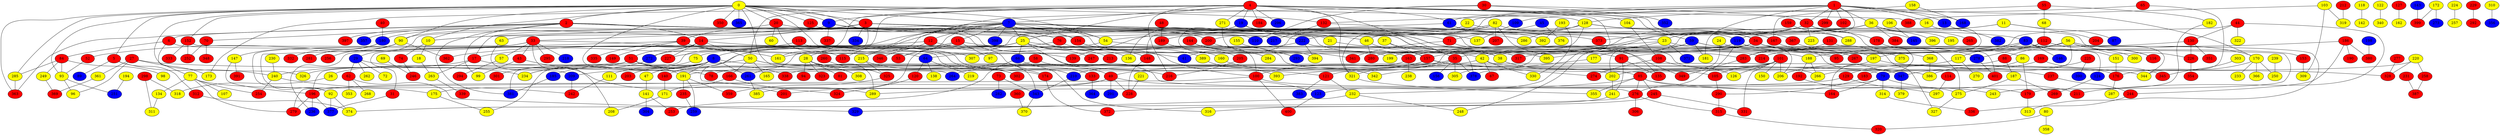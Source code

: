 graph {
0 [style = filled fillcolor = yellow];
1 [style = filled fillcolor = red];
2 [style = filled fillcolor = red];
3 [style = filled fillcolor = red];
4 [style = filled fillcolor = red];
5 [style = filled fillcolor = red];
6 [style = filled fillcolor = red];
7 [style = filled fillcolor = blue];
8 [style = filled fillcolor = blue];
9 [style = filled fillcolor = blue];
10 [style = filled fillcolor = yellow];
11 [style = filled fillcolor = yellow];
12 [style = filled fillcolor = red];
13 [style = filled fillcolor = blue];
14 [style = filled fillcolor = red];
15 [style = filled fillcolor = red];
16 [style = filled fillcolor = yellow];
17 [style = filled fillcolor = red];
18 [style = filled fillcolor = yellow];
19 [style = filled fillcolor = blue];
20 [style = filled fillcolor = red];
21 [style = filled fillcolor = yellow];
22 [style = filled fillcolor = yellow];
23 [style = filled fillcolor = yellow];
24 [style = filled fillcolor = yellow];
25 [style = filled fillcolor = yellow];
26 [style = filled fillcolor = yellow];
27 [style = filled fillcolor = red];
28 [style = filled fillcolor = yellow];
29 [style = filled fillcolor = blue];
30 [style = filled fillcolor = red];
31 [style = filled fillcolor = red];
32 [style = filled fillcolor = red];
33 [style = filled fillcolor = red];
34 [style = filled fillcolor = red];
35 [style = filled fillcolor = red];
36 [style = filled fillcolor = yellow];
37 [style = filled fillcolor = yellow];
38 [style = filled fillcolor = yellow];
39 [style = filled fillcolor = red];
40 [style = filled fillcolor = red];
41 [style = filled fillcolor = blue];
42 [style = filled fillcolor = yellow];
43 [style = filled fillcolor = red];
44 [style = filled fillcolor = red];
45 [style = filled fillcolor = blue];
46 [style = filled fillcolor = yellow];
47 [style = filled fillcolor = yellow];
48 [style = filled fillcolor = red];
49 [style = filled fillcolor = red];
50 [style = filled fillcolor = yellow];
51 [style = filled fillcolor = red];
52 [style = filled fillcolor = red];
53 [style = filled fillcolor = red];
54 [style = filled fillcolor = yellow];
55 [style = filled fillcolor = red];
56 [style = filled fillcolor = yellow];
57 [style = filled fillcolor = yellow];
58 [style = filled fillcolor = red];
59 [style = filled fillcolor = blue];
60 [style = filled fillcolor = yellow];
61 [style = filled fillcolor = blue];
62 [style = filled fillcolor = red];
63 [style = filled fillcolor = yellow];
64 [style = filled fillcolor = blue];
65 [style = filled fillcolor = red];
66 [style = filled fillcolor = blue];
67 [style = filled fillcolor = red];
68 [style = filled fillcolor = yellow];
69 [style = filled fillcolor = yellow];
70 [style = filled fillcolor = red];
71 [style = filled fillcolor = red];
72 [style = filled fillcolor = yellow];
73 [style = filled fillcolor = red];
74 [style = filled fillcolor = red];
75 [style = filled fillcolor = yellow];
76 [style = filled fillcolor = red];
77 [style = filled fillcolor = yellow];
78 [style = filled fillcolor = red];
79 [style = filled fillcolor = blue];
80 [style = filled fillcolor = yellow];
81 [style = filled fillcolor = red];
82 [style = filled fillcolor = yellow];
83 [style = filled fillcolor = blue];
84 [style = filled fillcolor = red];
85 [style = filled fillcolor = red];
86 [style = filled fillcolor = yellow];
87 [style = filled fillcolor = blue];
88 [style = filled fillcolor = red];
89 [style = filled fillcolor = blue];
90 [style = filled fillcolor = yellow];
91 [style = filled fillcolor = red];
92 [style = filled fillcolor = yellow];
93 [style = filled fillcolor = yellow];
94 [style = filled fillcolor = red];
95 [style = filled fillcolor = red];
96 [style = filled fillcolor = yellow];
97 [style = filled fillcolor = yellow];
98 [style = filled fillcolor = yellow];
99 [style = filled fillcolor = yellow];
100 [style = filled fillcolor = red];
101 [style = filled fillcolor = red];
102 [style = filled fillcolor = red];
103 [style = filled fillcolor = yellow];
104 [style = filled fillcolor = yellow];
105 [style = filled fillcolor = red];
106 [style = filled fillcolor = yellow];
107 [style = filled fillcolor = yellow];
108 [style = filled fillcolor = red];
109 [style = filled fillcolor = blue];
110 [style = filled fillcolor = blue];
111 [style = filled fillcolor = yellow];
112 [style = filled fillcolor = red];
113 [style = filled fillcolor = red];
114 [style = filled fillcolor = red];
115 [style = filled fillcolor = red];
116 [style = filled fillcolor = red];
117 [style = filled fillcolor = yellow];
118 [style = filled fillcolor = yellow];
119 [style = filled fillcolor = blue];
120 [style = filled fillcolor = red];
121 [style = filled fillcolor = red];
122 [style = filled fillcolor = yellow];
123 [style = filled fillcolor = blue];
124 [style = filled fillcolor = blue];
125 [style = filled fillcolor = red];
126 [style = filled fillcolor = yellow];
127 [style = filled fillcolor = red];
128 [style = filled fillcolor = yellow];
129 [style = filled fillcolor = red];
130 [style = filled fillcolor = red];
131 [style = filled fillcolor = red];
132 [style = filled fillcolor = red];
133 [style = filled fillcolor = red];
134 [style = filled fillcolor = yellow];
135 [style = filled fillcolor = red];
136 [style = filled fillcolor = yellow];
137 [style = filled fillcolor = yellow];
138 [style = filled fillcolor = yellow];
139 [style = filled fillcolor = red];
140 [style = filled fillcolor = red];
141 [style = filled fillcolor = yellow];
142 [style = filled fillcolor = yellow];
143 [style = filled fillcolor = blue];
144 [style = filled fillcolor = red];
145 [style = filled fillcolor = blue];
146 [style = filled fillcolor = blue];
147 [style = filled fillcolor = yellow];
148 [style = filled fillcolor = red];
149 [style = filled fillcolor = red];
150 [style = filled fillcolor = yellow];
151 [style = filled fillcolor = yellow];
152 [style = filled fillcolor = red];
153 [style = filled fillcolor = red];
154 [style = filled fillcolor = red];
155 [style = filled fillcolor = yellow];
156 [style = filled fillcolor = blue];
157 [style = filled fillcolor = red];
158 [style = filled fillcolor = yellow];
159 [style = filled fillcolor = red];
160 [style = filled fillcolor = yellow];
161 [style = filled fillcolor = yellow];
162 [style = filled fillcolor = yellow];
163 [style = filled fillcolor = red];
164 [style = filled fillcolor = red];
165 [style = filled fillcolor = yellow];
166 [style = filled fillcolor = red];
167 [style = filled fillcolor = red];
168 [style = filled fillcolor = blue];
169 [style = filled fillcolor = red];
170 [style = filled fillcolor = yellow];
171 [style = filled fillcolor = yellow];
172 [style = filled fillcolor = yellow];
173 [style = filled fillcolor = yellow];
174 [style = filled fillcolor = red];
175 [style = filled fillcolor = yellow];
176 [style = filled fillcolor = red];
177 [style = filled fillcolor = yellow];
178 [style = filled fillcolor = red];
179 [style = filled fillcolor = red];
180 [style = filled fillcolor = blue];
181 [style = filled fillcolor = yellow];
182 [style = filled fillcolor = yellow];
183 [style = filled fillcolor = red];
184 [style = filled fillcolor = red];
185 [style = filled fillcolor = blue];
186 [style = filled fillcolor = red];
187 [style = filled fillcolor = yellow];
188 [style = filled fillcolor = yellow];
189 [style = filled fillcolor = red];
190 [style = filled fillcolor = red];
191 [style = filled fillcolor = yellow];
192 [style = filled fillcolor = red];
193 [style = filled fillcolor = yellow];
194 [style = filled fillcolor = yellow];
195 [style = filled fillcolor = yellow];
196 [style = filled fillcolor = red];
197 [style = filled fillcolor = yellow];
198 [style = filled fillcolor = blue];
199 [style = filled fillcolor = yellow];
200 [style = filled fillcolor = red];
201 [style = filled fillcolor = red];
202 [style = filled fillcolor = yellow];
203 [style = filled fillcolor = red];
204 [style = filled fillcolor = red];
205 [style = filled fillcolor = red];
206 [style = filled fillcolor = yellow];
207 [style = filled fillcolor = red];
208 [style = filled fillcolor = yellow];
209 [style = filled fillcolor = blue];
210 [style = filled fillcolor = blue];
211 [style = filled fillcolor = red];
212 [style = filled fillcolor = red];
213 [style = filled fillcolor = red];
214 [style = filled fillcolor = red];
215 [style = filled fillcolor = yellow];
216 [style = filled fillcolor = red];
217 [style = filled fillcolor = blue];
218 [style = filled fillcolor = blue];
219 [style = filled fillcolor = yellow];
220 [style = filled fillcolor = yellow];
221 [style = filled fillcolor = yellow];
222 [style = filled fillcolor = blue];
223 [style = filled fillcolor = yellow];
224 [style = filled fillcolor = yellow];
225 [style = filled fillcolor = red];
226 [style = filled fillcolor = red];
227 [style = filled fillcolor = red];
228 [style = filled fillcolor = red];
229 [style = filled fillcolor = red];
230 [style = filled fillcolor = yellow];
231 [style = filled fillcolor = red];
232 [style = filled fillcolor = yellow];
233 [style = filled fillcolor = yellow];
234 [style = filled fillcolor = yellow];
235 [style = filled fillcolor = red];
236 [style = filled fillcolor = blue];
237 [style = filled fillcolor = red];
238 [style = filled fillcolor = yellow];
239 [style = filled fillcolor = yellow];
240 [style = filled fillcolor = yellow];
241 [style = filled fillcolor = yellow];
242 [style = filled fillcolor = red];
243 [style = filled fillcolor = yellow];
244 [style = filled fillcolor = red];
245 [style = filled fillcolor = red];
246 [style = filled fillcolor = red];
247 [style = filled fillcolor = red];
248 [style = filled fillcolor = yellow];
249 [style = filled fillcolor = yellow];
250 [style = filled fillcolor = yellow];
251 [style = filled fillcolor = blue];
252 [style = filled fillcolor = red];
253 [style = filled fillcolor = red];
254 [style = filled fillcolor = red];
255 [style = filled fillcolor = yellow];
256 [style = filled fillcolor = red];
257 [style = filled fillcolor = yellow];
258 [style = filled fillcolor = red];
259 [style = filled fillcolor = blue];
260 [style = filled fillcolor = red];
261 [style = filled fillcolor = blue];
262 [style = filled fillcolor = yellow];
263 [style = filled fillcolor = yellow];
264 [style = filled fillcolor = blue];
265 [style = filled fillcolor = red];
266 [style = filled fillcolor = yellow];
267 [style = filled fillcolor = red];
268 [style = filled fillcolor = yellow];
269 [style = filled fillcolor = red];
270 [style = filled fillcolor = yellow];
271 [style = filled fillcolor = yellow];
272 [style = filled fillcolor = blue];
273 [style = filled fillcolor = blue];
274 [style = filled fillcolor = red];
275 [style = filled fillcolor = yellow];
276 [style = filled fillcolor = red];
277 [style = filled fillcolor = red];
278 [style = filled fillcolor = blue];
279 [style = filled fillcolor = red];
280 [style = filled fillcolor = red];
281 [style = filled fillcolor = red];
282 [style = filled fillcolor = blue];
283 [style = filled fillcolor = red];
284 [style = filled fillcolor = yellow];
285 [style = filled fillcolor = yellow];
286 [style = filled fillcolor = yellow];
287 [style = filled fillcolor = yellow];
288 [style = filled fillcolor = yellow];
289 [style = filled fillcolor = yellow];
290 [style = filled fillcolor = red];
291 [style = filled fillcolor = blue];
292 [style = filled fillcolor = red];
293 [style = filled fillcolor = blue];
294 [style = filled fillcolor = red];
295 [style = filled fillcolor = red];
296 [style = filled fillcolor = blue];
297 [style = filled fillcolor = yellow];
298 [style = filled fillcolor = red];
299 [style = filled fillcolor = red];
300 [style = filled fillcolor = yellow];
301 [style = filled fillcolor = red];
302 [style = filled fillcolor = red];
303 [style = filled fillcolor = yellow];
304 [style = filled fillcolor = blue];
305 [style = filled fillcolor = yellow];
306 [style = filled fillcolor = red];
307 [style = filled fillcolor = yellow];
308 [style = filled fillcolor = yellow];
309 [style = filled fillcolor = yellow];
310 [style = filled fillcolor = yellow];
311 [style = filled fillcolor = yellow];
312 [style = filled fillcolor = red];
313 [style = filled fillcolor = yellow];
314 [style = filled fillcolor = yellow];
315 [style = filled fillcolor = red];
316 [style = filled fillcolor = yellow];
317 [style = filled fillcolor = red];
318 [style = filled fillcolor = yellow];
319 [style = filled fillcolor = yellow];
320 [style = filled fillcolor = red];
321 [style = filled fillcolor = yellow];
322 [style = filled fillcolor = yellow];
323 [style = filled fillcolor = red];
324 [style = filled fillcolor = red];
325 [style = filled fillcolor = red];
326 [style = filled fillcolor = yellow];
327 [style = filled fillcolor = yellow];
328 [style = filled fillcolor = red];
329 [style = filled fillcolor = blue];
330 [style = filled fillcolor = yellow];
331 [style = filled fillcolor = red];
332 [style = filled fillcolor = red];
333 [style = filled fillcolor = red];
334 [style = filled fillcolor = blue];
335 [style = filled fillcolor = red];
336 [style = filled fillcolor = red];
337 [style = filled fillcolor = red];
338 [style = filled fillcolor = red];
339 [style = filled fillcolor = red];
340 [style = filled fillcolor = yellow];
341 [style = filled fillcolor = red];
342 [style = filled fillcolor = yellow];
343 [style = filled fillcolor = blue];
344 [style = filled fillcolor = yellow];
345 [style = filled fillcolor = red];
346 [style = filled fillcolor = red];
347 [style = filled fillcolor = blue];
348 [style = filled fillcolor = red];
349 [style = filled fillcolor = red];
350 [style = filled fillcolor = red];
351 [style = filled fillcolor = red];
352 [style = filled fillcolor = blue];
353 [style = filled fillcolor = yellow];
354 [style = filled fillcolor = red];
355 [style = filled fillcolor = yellow];
356 [style = filled fillcolor = blue];
357 [style = filled fillcolor = blue];
358 [style = filled fillcolor = yellow];
359 [style = filled fillcolor = red];
360 [style = filled fillcolor = red];
361 [style = filled fillcolor = yellow];
362 [style = filled fillcolor = red];
363 [style = filled fillcolor = red];
364 [style = filled fillcolor = blue];
365 [style = filled fillcolor = blue];
366 [style = filled fillcolor = yellow];
367 [style = filled fillcolor = red];
368 [style = filled fillcolor = yellow];
369 [style = filled fillcolor = red];
370 [style = filled fillcolor = yellow];
371 [style = filled fillcolor = blue];
372 [style = filled fillcolor = red];
373 [style = filled fillcolor = red];
374 [style = filled fillcolor = yellow];
375 [style = filled fillcolor = yellow];
376 [style = filled fillcolor = yellow];
377 [style = filled fillcolor = blue];
378 [style = filled fillcolor = blue];
379 [style = filled fillcolor = yellow];
380 [style = filled fillcolor = red];
381 [style = filled fillcolor = blue];
382 [style = filled fillcolor = blue];
383 [style = filled fillcolor = blue];
384 [style = filled fillcolor = red];
385 [style = filled fillcolor = yellow];
386 [style = filled fillcolor = yellow];
387 [style = filled fillcolor = red];
388 [style = filled fillcolor = red];
389 [style = filled fillcolor = yellow];
390 [style = filled fillcolor = blue];
391 [style = filled fillcolor = red];
392 [style = filled fillcolor = yellow];
393 [style = filled fillcolor = yellow];
394 [style = filled fillcolor = yellow];
395 [style = filled fillcolor = yellow];
396 [style = filled fillcolor = yellow];
397 [style = filled fillcolor = red];
398 [style = filled fillcolor = blue];
399 [style = filled fillcolor = red];
400 [style = filled fillcolor = red];
401 [style = filled fillcolor = red];
0 -- 7;
0 -- 5;
0 -- 3;
0 -- 2;
0 -- 9;
0 -- 10;
0 -- 20;
0 -- 54;
0 -- 78;
0 -- 90;
0 -- 93;
0 -- 121;
0 -- 125;
0 -- 128;
0 -- 132;
0 -- 152;
0 -- 264;
0 -- 285;
0 -- 307;
0 -- 326;
0 -- 350;
0 -- 363;
0 -- 365;
1 -- 13;
1 -- 16;
1 -- 22;
1 -- 32;
1 -- 36;
1 -- 41;
1 -- 61;
1 -- 102;
1 -- 119;
1 -- 132;
1 -- 168;
1 -- 170;
1 -- 181;
1 -- 299;
2 -- 6;
2 -- 14;
2 -- 21;
2 -- 38;
2 -- 70;
2 -- 91;
2 -- 99;
2 -- 100;
2 -- 154;
2 -- 283;
2 -- 357;
2 -- 363;
2 -- 381;
2 -- 397;
3 -- 14;
3 -- 23;
3 -- 29;
3 -- 38;
3 -- 39;
3 -- 76;
3 -- 137;
3 -- 217;
3 -- 261;
3 -- 334;
4 -- 7;
4 -- 9;
4 -- 19;
4 -- 25;
4 -- 34;
4 -- 35;
4 -- 50;
4 -- 59;
4 -- 61;
4 -- 104;
4 -- 115;
4 -- 161;
4 -- 173;
4 -- 184;
4 -- 216;
4 -- 271;
4 -- 296;
4 -- 305;
4 -- 321;
4 -- 388;
5 -- 89;
5 -- 240;
5 -- 312;
6 -- 77;
6 -- 84;
6 -- 343;
7 -- 8;
7 -- 10;
7 -- 12;
7 -- 15;
7 -- 17;
7 -- 25;
7 -- 28;
7 -- 53;
7 -- 54;
7 -- 100;
7 -- 110;
7 -- 154;
7 -- 200;
7 -- 214;
7 -- 286;
7 -- 324;
7 -- 349;
7 -- 398;
8 -- 26;
8 -- 47;
8 -- 111;
8 -- 191;
8 -- 203;
8 -- 234;
8 -- 255;
8 -- 261;
8 -- 302;
9 -- 10;
9 -- 33;
9 -- 46;
9 -- 90;
9 -- 148;
9 -- 337;
9 -- 373;
10 -- 18;
10 -- 74;
11 -- 23;
11 -- 87;
11 -- 204;
11 -- 248;
12 -- 139;
12 -- 236;
12 -- 346;
13 -- 382;
14 -- 50;
14 -- 51;
14 -- 95;
14 -- 227;
14 -- 272;
15 -- 17;
15 -- 53;
15 -- 97;
15 -- 199;
16 -- 95;
17 -- 176;
17 -- 240;
17 -- 263;
18 -- 263;
19 -- 34;
19 -- 136;
19 -- 222;
19 -- 284;
20 -- 60;
20 -- 64;
20 -- 71;
20 -- 180;
21 -- 38;
22 -- 54;
22 -- 83;
23 -- 86;
23 -- 163;
23 -- 371;
23 -- 395;
24 -- 85;
24 -- 95;
25 -- 31;
25 -- 41;
25 -- 49;
25 -- 66;
25 -- 136;
25 -- 140;
25 -- 148;
25 -- 213;
25 -- 247;
25 -- 272;
25 -- 381;
26 -- 318;
27 -- 96;
27 -- 105;
27 -- 173;
27 -- 361;
28 -- 81;
28 -- 94;
28 -- 216;
28 -- 289;
28 -- 308;
28 -- 323;
29 -- 62;
29 -- 72;
29 -- 234;
29 -- 262;
30 -- 32;
30 -- 110;
30 -- 215;
30 -- 352;
31 -- 377;
32 -- 42;
32 -- 46;
32 -- 123;
32 -- 145;
32 -- 164;
32 -- 178;
32 -- 223;
32 -- 226;
33 -- 43;
33 -- 52;
33 -- 57;
33 -- 92;
33 -- 161;
33 -- 208;
33 -- 218;
33 -- 295;
34 -- 35;
34 -- 64;
34 -- 75;
34 -- 124;
34 -- 153;
34 -- 278;
34 -- 327;
35 -- 49;
35 -- 78;
35 -- 156;
35 -- 305;
35 -- 321;
35 -- 338;
35 -- 378;
36 -- 63;
36 -- 189;
36 -- 195;
36 -- 265;
36 -- 373;
36 -- 384;
36 -- 393;
36 -- 396;
37 -- 157;
37 -- 395;
38 -- 85;
39 -- 42;
39 -- 92;
39 -- 115;
39 -- 149;
39 -- 174;
39 -- 335;
40 -- 180;
42 -- 67;
42 -- 100;
42 -- 237;
42 -- 330;
43 -- 99;
43 -- 201;
44 -- 130;
44 -- 197;
44 -- 211;
44 -- 322;
45 -- 71;
45 -- 376;
46 -- 157;
46 -- 280;
47 -- 141;
48 -- 189;
49 -- 123;
49 -- 175;
49 -- 201;
49 -- 228;
49 -- 291;
50 -- 79;
50 -- 165;
50 -- 166;
50 -- 185;
50 -- 386;
51 -- 174;
51 -- 191;
51 -- 196;
51 -- 326;
51 -- 338;
52 -- 93;
54 -- 227;
54 -- 317;
55 -- 68;
55 -- 109;
55 -- 182;
56 -- 79;
56 -- 88;
56 -- 116;
56 -- 157;
56 -- 170;
56 -- 214;
56 -- 313;
56 -- 344;
57 -- 294;
58 -- 209;
58 -- 276;
59 -- 177;
59 -- 181;
59 -- 202;
59 -- 206;
59 -- 347;
61 -- 119;
61 -- 139;
62 -- 268;
62 -- 329;
62 -- 353;
63 -- 209;
64 -- 120;
64 -- 138;
64 -- 219;
65 -- 128;
65 -- 344;
66 -- 133;
66 -- 253;
68 -- 112;
69 -- 246;
70 -- 252;
70 -- 348;
71 -- 266;
71 -- 341;
73 -- 282;
73 -- 343;
74 -- 246;
75 -- 234;
76 -- 161;
76 -- 188;
77 -- 107;
77 -- 134;
77 -- 175;
77 -- 254;
77 -- 279;
79 -- 164;
79 -- 196;
79 -- 211;
79 -- 314;
80 -- 320;
80 -- 358;
82 -- 135;
82 -- 148;
82 -- 167;
82 -- 207;
82 -- 222;
82 -- 321;
83 -- 91;
83 -- 116;
83 -- 117;
83 -- 146;
83 -- 151;
83 -- 317;
84 -- 93;
84 -- 98;
84 -- 249;
84 -- 285;
85 -- 164;
85 -- 232;
85 -- 243;
85 -- 245;
85 -- 276;
85 -- 355;
86 -- 179;
86 -- 347;
88 -- 129;
88 -- 187;
90 -- 147;
90 -- 256;
90 -- 362;
91 -- 135;
91 -- 241;
92 -- 374;
92 -- 377;
93 -- 96;
93 -- 251;
100 -- 275;
100 -- 279;
100 -- 400;
101 -- 105;
101 -- 121;
101 -- 126;
101 -- 150;
101 -- 206;
101 -- 331;
101 -- 342;
103 -- 309;
103 -- 319;
103 -- 388;
104 -- 108;
105 -- 290;
106 -- 145;
108 -- 126;
108 -- 274;
109 -- 137;
111 -- 242;
112 -- 278;
112 -- 283;
112 -- 300;
113 -- 316;
113 -- 362;
114 -- 297;
117 -- 206;
117 -- 270;
118 -- 142;
119 -- 197;
119 -- 199;
119 -- 267;
119 -- 276;
120 -- 324;
121 -- 232;
121 -- 383;
122 -- 340;
123 -- 400;
124 -- 269;
125 -- 210;
127 -- 162;
128 -- 167;
128 -- 200;
128 -- 280;
128 -- 286;
128 -- 288;
128 -- 367;
128 -- 385;
129 -- 179;
129 -- 289;
130 -- 163;
130 -- 226;
130 -- 351;
131 -- 283;
131 -- 401;
132 -- 217;
132 -- 392;
133 -- 364;
134 -- 311;
140 -- 171;
141 -- 253;
141 -- 304;
143 -- 399;
144 -- 202;
144 -- 284;
144 -- 293;
144 -- 341;
147 -- 196;
147 -- 391;
148 -- 228;
151 -- 176;
152 -- 179;
152 -- 252;
152 -- 333;
153 -- 309;
154 -- 160;
154 -- 389;
155 -- 163;
157 -- 210;
157 -- 264;
157 -- 274;
157 -- 344;
158 -- 167;
158 -- 168;
159 -- 288;
160 -- 342;
163 -- 191;
163 -- 238;
166 -- 171;
166 -- 289;
167 -- 375;
169 -- 183;
169 -- 345;
170 -- 176;
170 -- 233;
170 -- 250;
170 -- 366;
171 -- 208;
172 -- 273;
172 -- 399;
174 -- 372;
175 -- 255;
176 -- 287;
177 -- 378;
178 -- 275;
179 -- 313;
180 -- 281;
180 -- 332;
182 -- 243;
183 -- 290;
185 -- 381;
186 -- 188;
186 -- 190;
186 -- 244;
186 -- 380;
187 -- 269;
187 -- 275;
188 -- 192;
188 -- 266;
189 -- 205;
191 -- 235;
191 -- 259;
191 -- 359;
192 -- 297;
193 -- 330;
193 -- 392;
194 -- 251;
196 -- 236;
196 -- 279;
196 -- 377;
197 -- 202;
197 -- 328;
198 -- 380;
200 -- 293;
202 -- 241;
205 -- 216;
209 -- 242;
210 -- 343;
212 -- 319;
215 -- 302;
215 -- 325;
220 -- 258;
220 -- 266;
220 -- 328;
221 -- 228;
222 -- 307;
222 -- 378;
222 -- 394;
224 -- 257;
225 -- 386;
225 -- 390;
226 -- 354;
229 -- 292;
230 -- 240;
231 -- 387;
232 -- 248;
232 -- 329;
235 -- 259;
237 -- 244;
239 -- 250;
240 -- 242;
240 -- 254;
241 -- 372;
244 -- 336;
245 -- 316;
245 -- 331;
249 -- 369;
258 -- 387;
260 -- 325;
261 -- 385;
263 -- 339;
271 -- 394;
272 -- 301;
275 -- 327;
276 -- 306;
276 -- 315;
276 -- 374;
277 -- 328;
278 -- 401;
283 -- 349;
285 -- 363;
290 -- 315;
298 -- 311;
298 -- 318;
303 -- 345;
310 -- 356;
312 -- 374;
314 -- 336;
315 -- 320;
321 -- 355;
325 -- 359;
343 -- 370;
347 -- 379;
360 -- 370;
361 -- 369;
367 -- 368;
368 -- 386;
389 -- 393;
}
